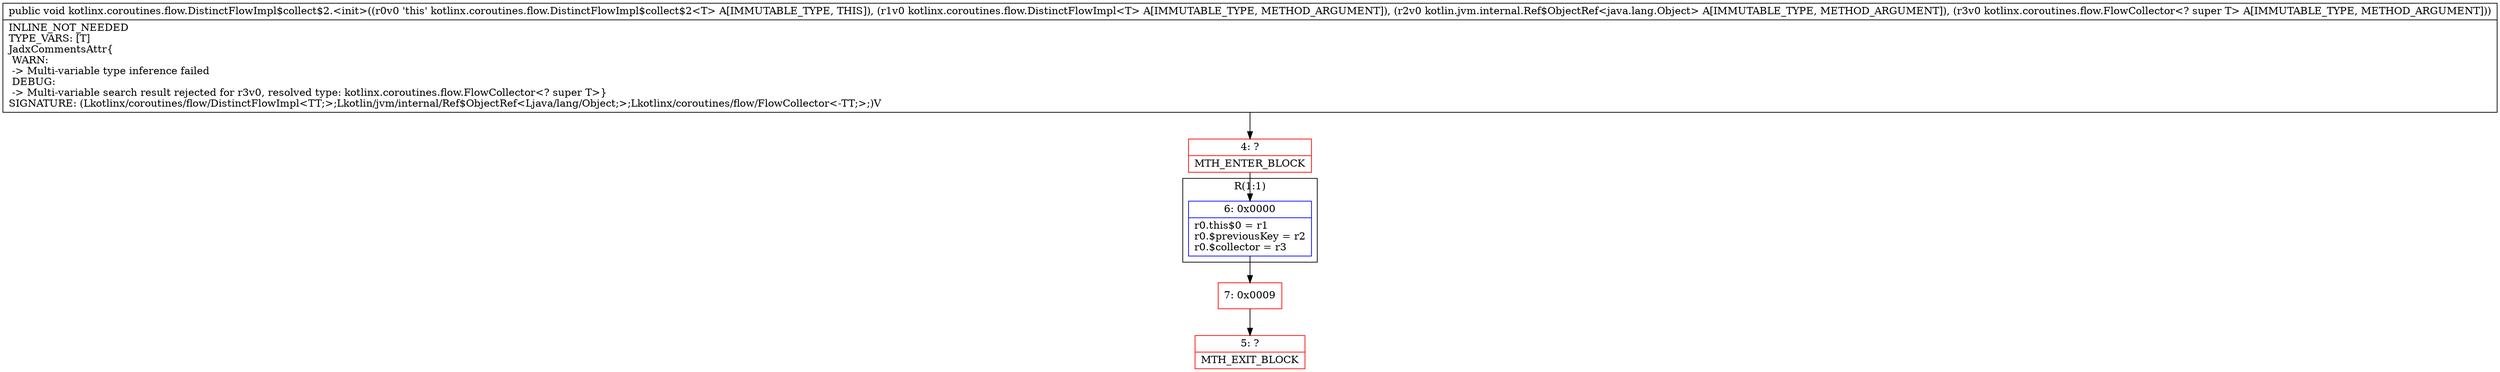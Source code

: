 digraph "CFG forkotlinx.coroutines.flow.DistinctFlowImpl$collect$2.\<init\>(Lkotlinx\/coroutines\/flow\/DistinctFlowImpl;Lkotlin\/jvm\/internal\/Ref$ObjectRef;Lkotlinx\/coroutines\/flow\/FlowCollector;)V" {
subgraph cluster_Region_1673915739 {
label = "R(1:1)";
node [shape=record,color=blue];
Node_6 [shape=record,label="{6\:\ 0x0000|r0.this$0 = r1\lr0.$previousKey = r2\lr0.$collector = r3\l}"];
}
Node_4 [shape=record,color=red,label="{4\:\ ?|MTH_ENTER_BLOCK\l}"];
Node_7 [shape=record,color=red,label="{7\:\ 0x0009}"];
Node_5 [shape=record,color=red,label="{5\:\ ?|MTH_EXIT_BLOCK\l}"];
MethodNode[shape=record,label="{public void kotlinx.coroutines.flow.DistinctFlowImpl$collect$2.\<init\>((r0v0 'this' kotlinx.coroutines.flow.DistinctFlowImpl$collect$2\<T\> A[IMMUTABLE_TYPE, THIS]), (r1v0 kotlinx.coroutines.flow.DistinctFlowImpl\<T\> A[IMMUTABLE_TYPE, METHOD_ARGUMENT]), (r2v0 kotlin.jvm.internal.Ref$ObjectRef\<java.lang.Object\> A[IMMUTABLE_TYPE, METHOD_ARGUMENT]), (r3v0 kotlinx.coroutines.flow.FlowCollector\<? super T\> A[IMMUTABLE_TYPE, METHOD_ARGUMENT]))  | INLINE_NOT_NEEDED\lTYPE_VARS: [T]\lJadxCommentsAttr\{\l WARN: \l \-\> Multi\-variable type inference failed\l DEBUG: \l \-\> Multi\-variable search result rejected for r3v0, resolved type: kotlinx.coroutines.flow.FlowCollector\<? super T\>\}\lSIGNATURE: (Lkotlinx\/coroutines\/flow\/DistinctFlowImpl\<TT;\>;Lkotlin\/jvm\/internal\/Ref$ObjectRef\<Ljava\/lang\/Object;\>;Lkotlinx\/coroutines\/flow\/FlowCollector\<\-TT;\>;)V\l}"];
MethodNode -> Node_4;Node_6 -> Node_7;
Node_4 -> Node_6;
Node_7 -> Node_5;
}


